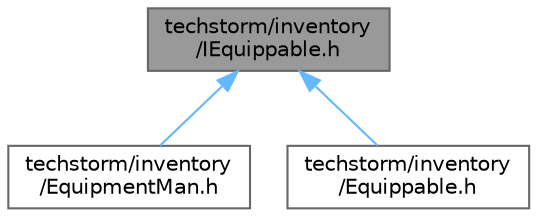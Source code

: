 digraph "techstorm/inventory/IEquippable.h"
{
 // LATEX_PDF_SIZE
  bgcolor="transparent";
  edge [fontname=Helvetica,fontsize=10,labelfontname=Helvetica,labelfontsize=10];
  node [fontname=Helvetica,fontsize=10,shape=box,height=0.2,width=0.4];
  Node1 [id="Node000001",label="techstorm/inventory\l/IEquippable.h",height=0.2,width=0.4,color="gray40", fillcolor="grey60", style="filled", fontcolor="black",tooltip=" "];
  Node1 -> Node2 [id="edge1_Node000001_Node000002",dir="back",color="steelblue1",style="solid",tooltip=" "];
  Node2 [id="Node000002",label="techstorm/inventory\l/EquipmentMan.h",height=0.2,width=0.4,color="grey40", fillcolor="white", style="filled",URL="$_equipment_man_8h.html",tooltip=" "];
  Node1 -> Node3 [id="edge2_Node000001_Node000003",dir="back",color="steelblue1",style="solid",tooltip=" "];
  Node3 [id="Node000003",label="techstorm/inventory\l/Equippable.h",height=0.2,width=0.4,color="grey40", fillcolor="white", style="filled",URL="$_equippable_8h.html",tooltip=" "];
}

